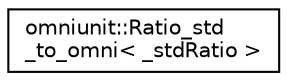digraph "Graphical Class Hierarchy"
{
  edge [fontname="Helvetica",fontsize="10",labelfontname="Helvetica",labelfontsize="10"];
  node [fontname="Helvetica",fontsize="10",shape=record];
  rankdir="LR";
  Node0 [label="omniunit::Ratio_std\l_to_omni\< _stdRatio \>",height=0.2,width=0.4,color="black", fillcolor="white", style="filled",URL="$structomniunit_1_1Ratio__std__to__omni.html"];
}
